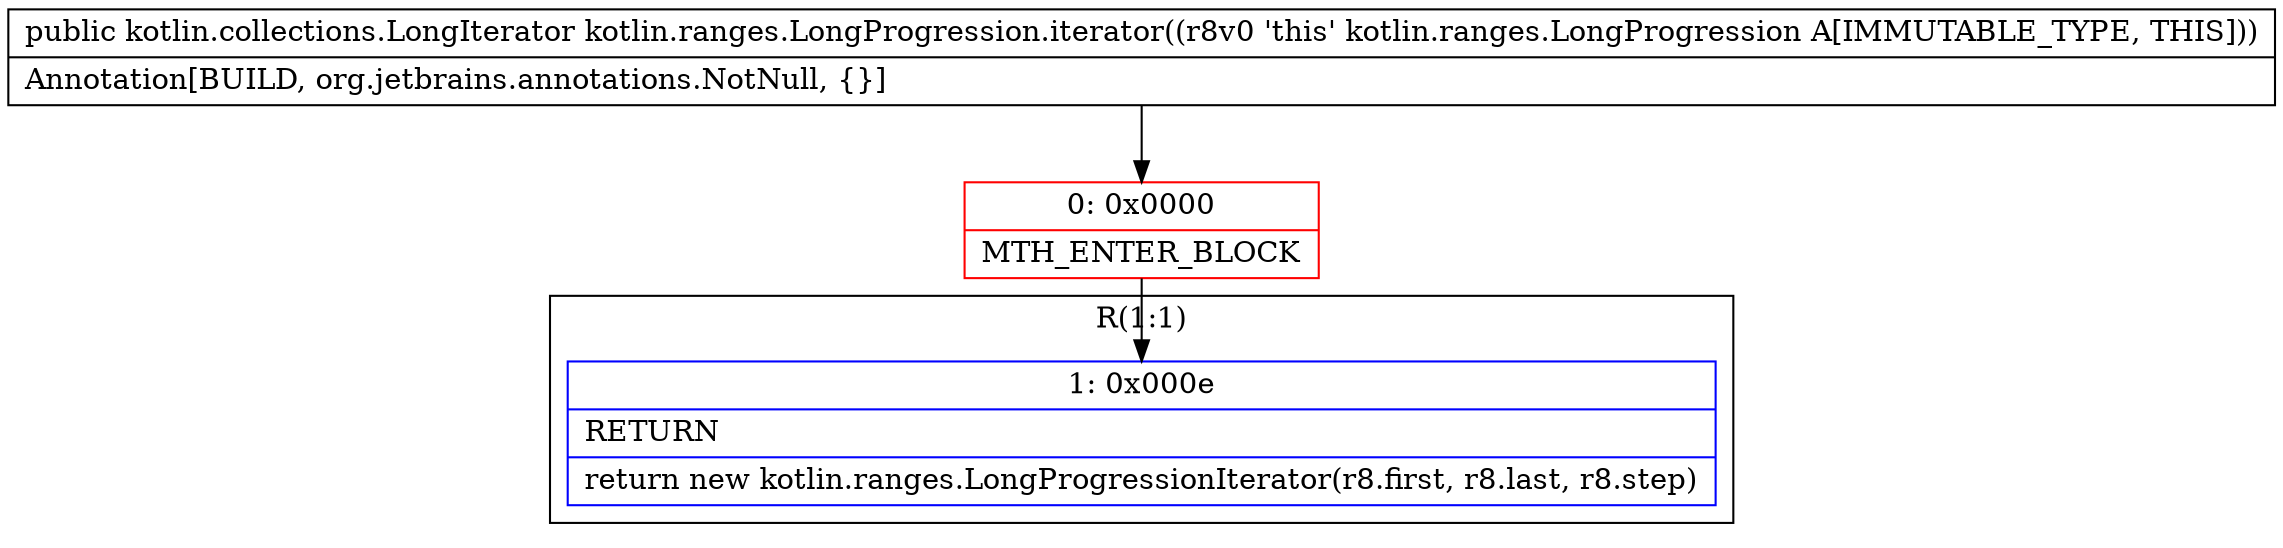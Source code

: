 digraph "CFG forkotlin.ranges.LongProgression.iterator()Lkotlin\/collections\/LongIterator;" {
subgraph cluster_Region_2034395141 {
label = "R(1:1)";
node [shape=record,color=blue];
Node_1 [shape=record,label="{1\:\ 0x000e|RETURN\l|return new kotlin.ranges.LongProgressionIterator(r8.first, r8.last, r8.step)\l}"];
}
Node_0 [shape=record,color=red,label="{0\:\ 0x0000|MTH_ENTER_BLOCK\l}"];
MethodNode[shape=record,label="{public kotlin.collections.LongIterator kotlin.ranges.LongProgression.iterator((r8v0 'this' kotlin.ranges.LongProgression A[IMMUTABLE_TYPE, THIS]))  | Annotation[BUILD, org.jetbrains.annotations.NotNull, \{\}]\l}"];
MethodNode -> Node_0;
Node_0 -> Node_1;
}

